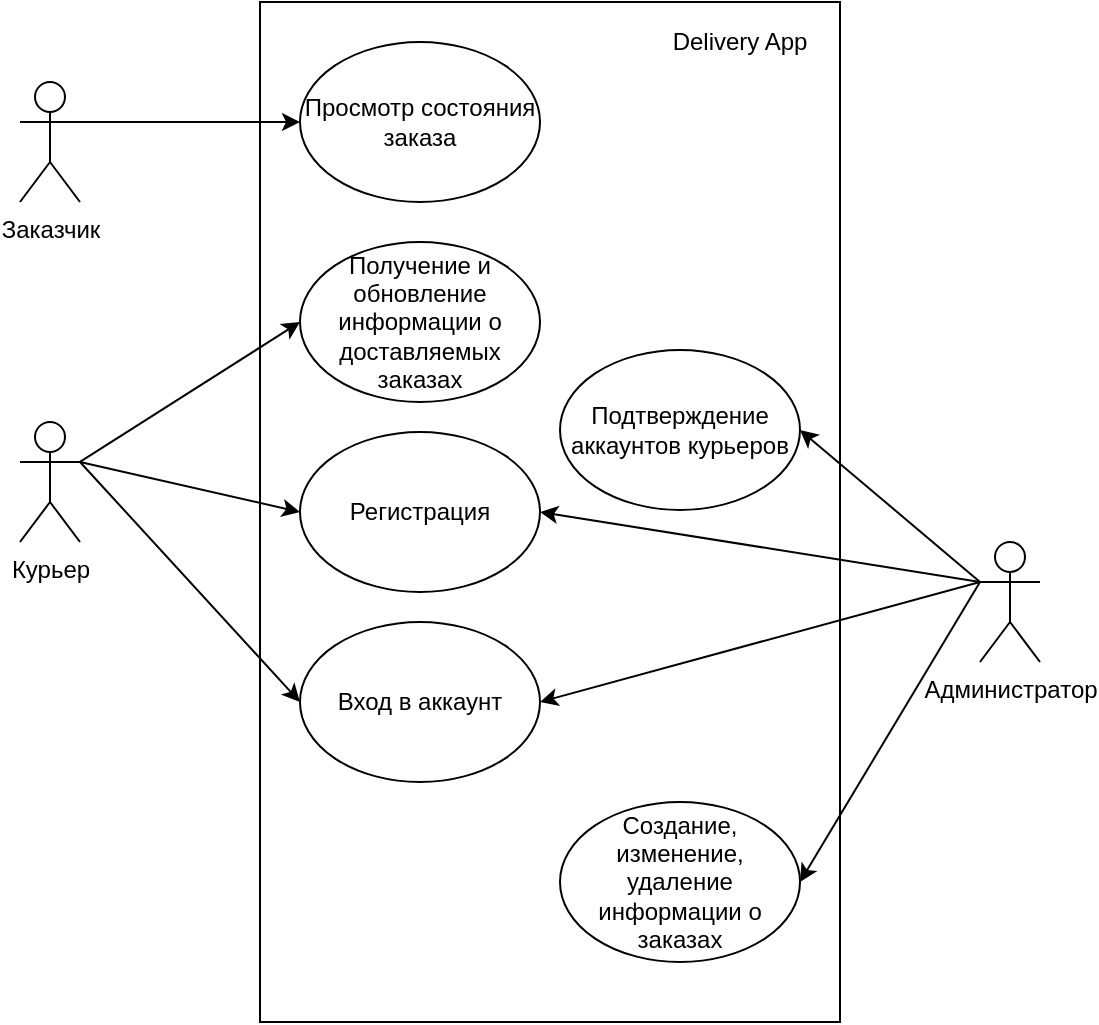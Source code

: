 <mxfile version="14.4.3" type="device"><diagram id="KxwbxmpEtucBl8FDJvM9" name="Page-1"><mxGraphModel dx="1024" dy="592" grid="1" gridSize="10" guides="1" tooltips="1" connect="1" arrows="1" fold="1" page="1" pageScale="1" pageWidth="1169" pageHeight="827" math="0" shadow="0"><root><mxCell id="0"/><mxCell id="1" parent="0"/><mxCell id="t0gMwCRxMsX9XS_gcjXr-13" value="" style="rounded=0;whiteSpace=wrap;html=1;align=left;" parent="1" vertex="1"><mxGeometry x="400" y="200" width="290" height="510" as="geometry"/></mxCell><mxCell id="t0gMwCRxMsX9XS_gcjXr-25" style="edgeStyle=none;rounded=0;orthogonalLoop=1;jettySize=auto;html=1;exitX=1;exitY=0.333;exitDx=0;exitDy=0;exitPerimeter=0;entryX=0;entryY=0.5;entryDx=0;entryDy=0;" parent="1" source="t0gMwCRxMsX9XS_gcjXr-2" target="t0gMwCRxMsX9XS_gcjXr-8" edge="1"><mxGeometry relative="1" as="geometry"/></mxCell><mxCell id="t0gMwCRxMsX9XS_gcjXr-26" style="edgeStyle=none;rounded=0;orthogonalLoop=1;jettySize=auto;html=1;exitX=1;exitY=0.333;exitDx=0;exitDy=0;exitPerimeter=0;entryX=0;entryY=0.5;entryDx=0;entryDy=0;" parent="1" source="t0gMwCRxMsX9XS_gcjXr-2" target="t0gMwCRxMsX9XS_gcjXr-17" edge="1"><mxGeometry relative="1" as="geometry"/></mxCell><mxCell id="t0gMwCRxMsX9XS_gcjXr-27" style="edgeStyle=none;rounded=0;orthogonalLoop=1;jettySize=auto;html=1;exitX=1;exitY=0.333;exitDx=0;exitDy=0;exitPerimeter=0;entryX=0;entryY=0.5;entryDx=0;entryDy=0;" parent="1" source="t0gMwCRxMsX9XS_gcjXr-2" target="t0gMwCRxMsX9XS_gcjXr-16" edge="1"><mxGeometry relative="1" as="geometry"/></mxCell><mxCell id="t0gMwCRxMsX9XS_gcjXr-2" value="Курьер" style="shape=umlActor;verticalLabelPosition=bottom;verticalAlign=top;html=1;outlineConnect=0;" parent="1" vertex="1"><mxGeometry x="280" y="410" width="30" height="60" as="geometry"/></mxCell><mxCell id="t0gMwCRxMsX9XS_gcjXr-24" style="edgeStyle=none;rounded=0;orthogonalLoop=1;jettySize=auto;html=1;exitX=1;exitY=0.333;exitDx=0;exitDy=0;exitPerimeter=0;entryX=0;entryY=0.5;entryDx=0;entryDy=0;" parent="1" source="t0gMwCRxMsX9XS_gcjXr-3" target="t0gMwCRxMsX9XS_gcjXr-7" edge="1"><mxGeometry relative="1" as="geometry"/></mxCell><mxCell id="t0gMwCRxMsX9XS_gcjXr-3" value="Заказчик" style="shape=umlActor;verticalLabelPosition=bottom;verticalAlign=top;html=1;outlineConnect=0;" parent="1" vertex="1"><mxGeometry x="280" y="240" width="30" height="60" as="geometry"/></mxCell><mxCell id="t0gMwCRxMsX9XS_gcjXr-31" style="edgeStyle=none;rounded=0;orthogonalLoop=1;jettySize=auto;html=1;exitX=0;exitY=0.333;exitDx=0;exitDy=0;exitPerimeter=0;entryX=1;entryY=0.5;entryDx=0;entryDy=0;" parent="1" source="t0gMwCRxMsX9XS_gcjXr-6" target="t0gMwCRxMsX9XS_gcjXr-10" edge="1"><mxGeometry relative="1" as="geometry"/></mxCell><mxCell id="t0gMwCRxMsX9XS_gcjXr-32" style="edgeStyle=none;rounded=0;orthogonalLoop=1;jettySize=auto;html=1;exitX=0;exitY=0.333;exitDx=0;exitDy=0;exitPerimeter=0;entryX=1;entryY=0.5;entryDx=0;entryDy=0;" parent="1" source="t0gMwCRxMsX9XS_gcjXr-6" target="t0gMwCRxMsX9XS_gcjXr-17" edge="1"><mxGeometry relative="1" as="geometry"/></mxCell><mxCell id="uAxLyduWH2q-O5mPsgWU-1" style="rounded=0;orthogonalLoop=1;jettySize=auto;html=1;exitX=0;exitY=0.333;exitDx=0;exitDy=0;exitPerimeter=0;entryX=1;entryY=0.5;entryDx=0;entryDy=0;" edge="1" parent="1" source="t0gMwCRxMsX9XS_gcjXr-6" target="t0gMwCRxMsX9XS_gcjXr-11"><mxGeometry relative="1" as="geometry"/></mxCell><mxCell id="uAxLyduWH2q-O5mPsgWU-2" style="edgeStyle=none;rounded=0;orthogonalLoop=1;jettySize=auto;html=1;exitX=0;exitY=0.333;exitDx=0;exitDy=0;exitPerimeter=0;entryX=1;entryY=0.5;entryDx=0;entryDy=0;" edge="1" parent="1" source="t0gMwCRxMsX9XS_gcjXr-6" target="t0gMwCRxMsX9XS_gcjXr-16"><mxGeometry relative="1" as="geometry"/></mxCell><mxCell id="t0gMwCRxMsX9XS_gcjXr-6" value="Администратор" style="shape=umlActor;verticalLabelPosition=bottom;verticalAlign=top;html=1;outlineConnect=0;" parent="1" vertex="1"><mxGeometry x="760" y="470" width="30" height="60" as="geometry"/></mxCell><mxCell id="t0gMwCRxMsX9XS_gcjXr-7" value="Просмотр состояния заказа" style="ellipse;whiteSpace=wrap;html=1;" parent="1" vertex="1"><mxGeometry x="420" y="220" width="120" height="80" as="geometry"/></mxCell><mxCell id="t0gMwCRxMsX9XS_gcjXr-8" value="Получение и обновление информации о доставляемых заказах" style="ellipse;whiteSpace=wrap;html=1;" parent="1" vertex="1"><mxGeometry x="420" y="320" width="120" height="80" as="geometry"/></mxCell><mxCell id="t0gMwCRxMsX9XS_gcjXr-10" value="Подтверждение аккаунтов курьеров" style="ellipse;whiteSpace=wrap;html=1;" parent="1" vertex="1"><mxGeometry x="550" y="374" width="120" height="80" as="geometry"/></mxCell><mxCell id="t0gMwCRxMsX9XS_gcjXr-11" value="Создание, изменение, удаление информации о заказах" style="ellipse;whiteSpace=wrap;html=1;" parent="1" vertex="1"><mxGeometry x="550" y="600" width="120" height="80" as="geometry"/></mxCell><mxCell id="t0gMwCRxMsX9XS_gcjXr-16" value="Регистрация" style="ellipse;whiteSpace=wrap;html=1;" parent="1" vertex="1"><mxGeometry x="420" y="415" width="120" height="80" as="geometry"/></mxCell><mxCell id="t0gMwCRxMsX9XS_gcjXr-17" value="Вход в аккаунт" style="ellipse;whiteSpace=wrap;html=1;" parent="1" vertex="1"><mxGeometry x="420" y="510" width="120" height="80" as="geometry"/></mxCell><mxCell id="t0gMwCRxMsX9XS_gcjXr-20" value="Delivery App" style="text;html=1;strokeColor=none;fillColor=none;align=center;verticalAlign=middle;whiteSpace=wrap;rounded=0;" parent="1" vertex="1"><mxGeometry x="600" y="210" width="80" height="20" as="geometry"/></mxCell></root></mxGraphModel></diagram></mxfile>